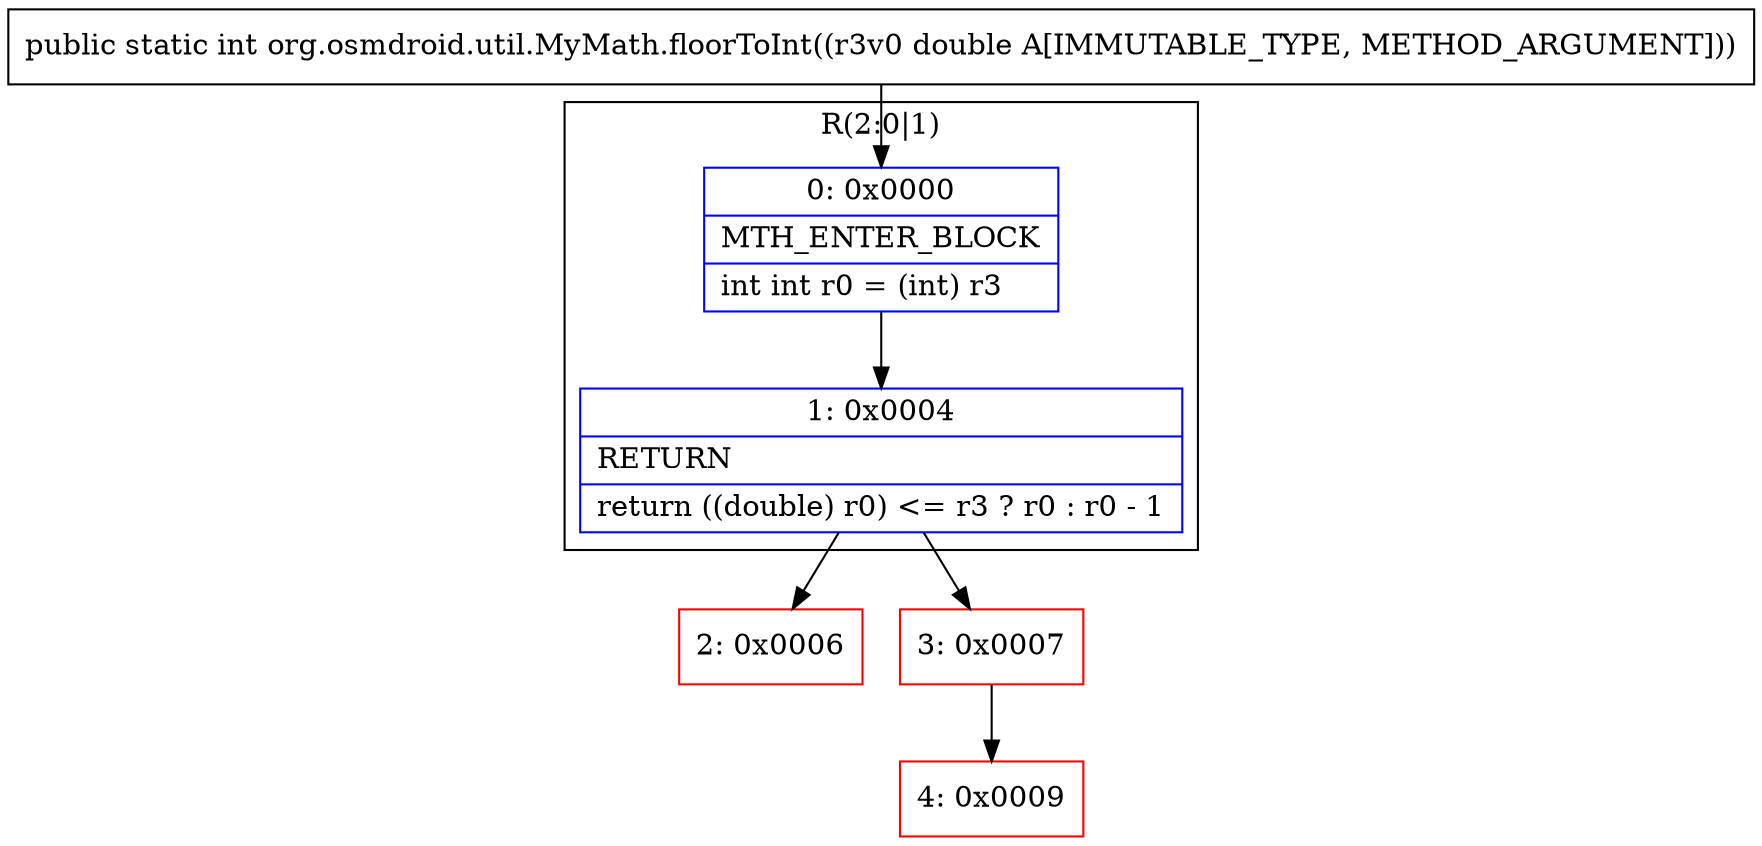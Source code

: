 digraph "CFG fororg.osmdroid.util.MyMath.floorToInt(D)I" {
subgraph cluster_Region_318971451 {
label = "R(2:0|1)";
node [shape=record,color=blue];
Node_0 [shape=record,label="{0\:\ 0x0000|MTH_ENTER_BLOCK\l|int int r0 = (int) r3\l}"];
Node_1 [shape=record,label="{1\:\ 0x0004|RETURN\l|return ((double) r0) \<= r3 ? r0 : r0 \- 1\l}"];
}
Node_2 [shape=record,color=red,label="{2\:\ 0x0006}"];
Node_3 [shape=record,color=red,label="{3\:\ 0x0007}"];
Node_4 [shape=record,color=red,label="{4\:\ 0x0009}"];
MethodNode[shape=record,label="{public static int org.osmdroid.util.MyMath.floorToInt((r3v0 double A[IMMUTABLE_TYPE, METHOD_ARGUMENT])) }"];
MethodNode -> Node_0;
Node_0 -> Node_1;
Node_1 -> Node_2;
Node_1 -> Node_3;
Node_3 -> Node_4;
}

